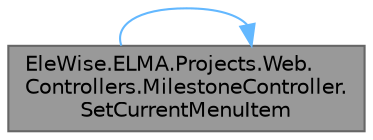 digraph "EleWise.ELMA.Projects.Web.Controllers.MilestoneController.SetCurrentMenuItem"
{
 // LATEX_PDF_SIZE
  bgcolor="transparent";
  edge [fontname=Helvetica,fontsize=10,labelfontname=Helvetica,labelfontsize=10];
  node [fontname=Helvetica,fontsize=10,shape=box,height=0.2,width=0.4];
  rankdir="LR";
  Node1 [id="Node000001",label="EleWise.ELMA.Projects.Web.\lControllers.MilestoneController.\lSetCurrentMenuItem",height=0.2,width=0.4,color="gray40", fillcolor="grey60", style="filled", fontcolor="black",tooltip="Устанавливает требуемый пункт меню активный."];
  Node1 -> Node1 [id="edge1_Node000001_Node000001",color="steelblue1",style="solid",tooltip=" "];
}

